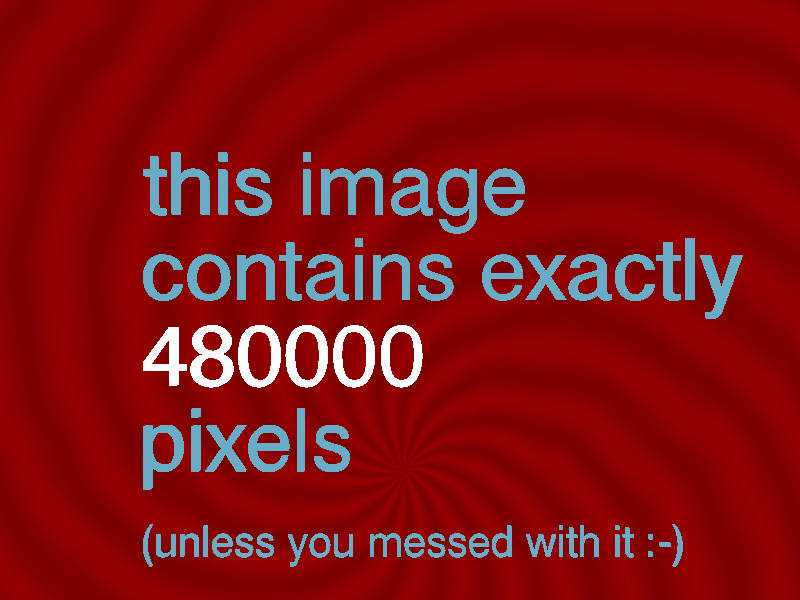 // This work is licensed under the Creative Commons Attribution 3.0 Unported License.
// To view a copy of this license, visit http://creativecommons.org/licenses/by/3.0/
// or send a letter to Creative Commons, 444 Castro Street, Suite 900, Mountain View,
// California, 94041, USA.

// Persistence of Vision Raytracer Scene Description File
// File: image_size.pov
// Author: Fabien Mosen
// Description:
// This file demonstrates the "image_width" and "image_height" functions.
//
// -w320 -h240
// -w800 -h600 +a0.3
//
//*******************************************

#version 3.6;
global_settings {assumed_gamma 1.0}

#include "colors.inc"

camera { location <0,2,-10>
         right     x*image_width/image_height
         angle 50 // direction z*1.5 
         look_at <0,2,0>#
       }

#declare TotalPixels = image_width * image_height;
#declare PixString = str (TotalPixels,3,0)

union {
 text {ttf "cyrvetic.ttf","this image",.1,0 translate y*3}
 text {ttf "cyrvetic.ttf","contains exactly",.1,0 translate y*2}
 text {ttf "cyrvetic.ttf",PixString,.1,0 translate y*1 pigment {White}}
 text {ttf "cyrvetic.ttf","pixels",.1,0 translate y*0}
 text {ttf "cyrvetic.ttf","(unless you messed with it :-)",.1,0 scale .5 translate y*-1}
  pigment {SteelBlue}
  translate x*-3
}

plane {z,.1 hollow on pigment {spiral1 15 color_map {[0 Red*.3][1 Red*.2]} sine_wave warp {turbulence .1}}}

light_source {<4,5,-30> White*2}
